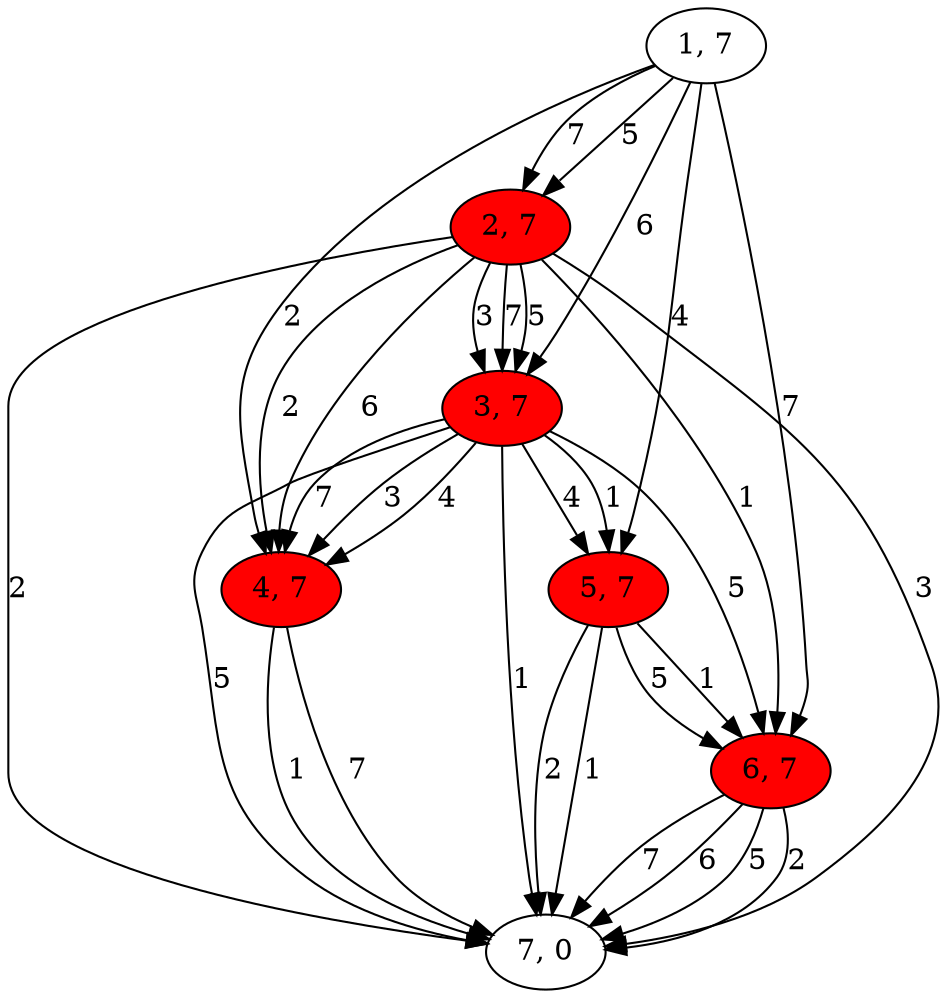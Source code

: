 digraph G{
1[label="1, 7"]
2[label="2, 7"]
3[label="3, 7"]
4[label="4, 7"]
5[label="5, 7"]
6[label="6, 7"]
7[label="7, 0"]
1->5[label="4"]
1->4[label="2"]
1->2[label="7"]
1->3[label="6"]
1->6[label="7"]
1->2[label="5"]
2[style = filled,fillcolor=red]
2->3[label="7"]
2->7[label="2"]
2->6[label="1"]
2->7[label="3"]
2->3[label="5"]
2->4[label="6"]
2->4[label="2"]
2->3[label="3"]
3[style = filled,fillcolor=red]
3->4[label="7"]
3->4[label="3"]
3->5[label="4"]
3->6[label="5"]
3->7[label="5"]
3->7[label="1"]
3->4[label="4"]
3->5[label="1"]
4[style = filled,fillcolor=red]
4->7[label="7"]
4->7[label="1"]
5[style = filled,fillcolor=red]
5->6[label="1"]
5->7[label="1"]
5->7[label="2"]
5->6[label="5"]
6[style = filled,fillcolor=red]
6->7[label="6"]
6->7[label="5"]
6->7[label="2"]
6->7[label="7"]
}

